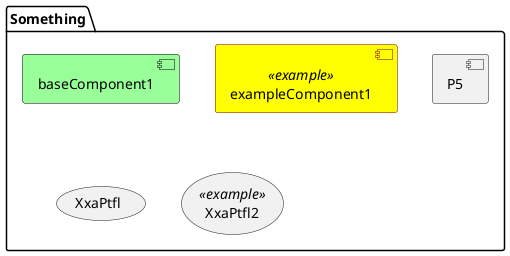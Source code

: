 {
  "sha1": "i9xuxlhice2z7jldrnscwkbv5uc7l37",
  "insertion": {
    "when": "2024-06-03T18:59:30.471Z",
    "url": "http://forum.plantuml.net/5124/skinparam-and-hidden-stereotypes?show=7746#c7746",
    "user": "plantuml@gmail.com"
  }
}
@startuml
hide stereotype 
show <<example>> stereotype 
skinparam component {
    BackgroundColor<<base>> #99ff99
    BorderColor<<base>> Black
    BackgroundColor<<example>> Yellow
    BorderColor<<example>> Maroon
}

package "Something" {
    [baseComponent1]<<base>>
    [exampleComponent1]<<example>>
    [P5] <<P5>>
    (XxaPtfl) <<P5>>
    (XxaPtfl2) <<example>>
}
@enduml
